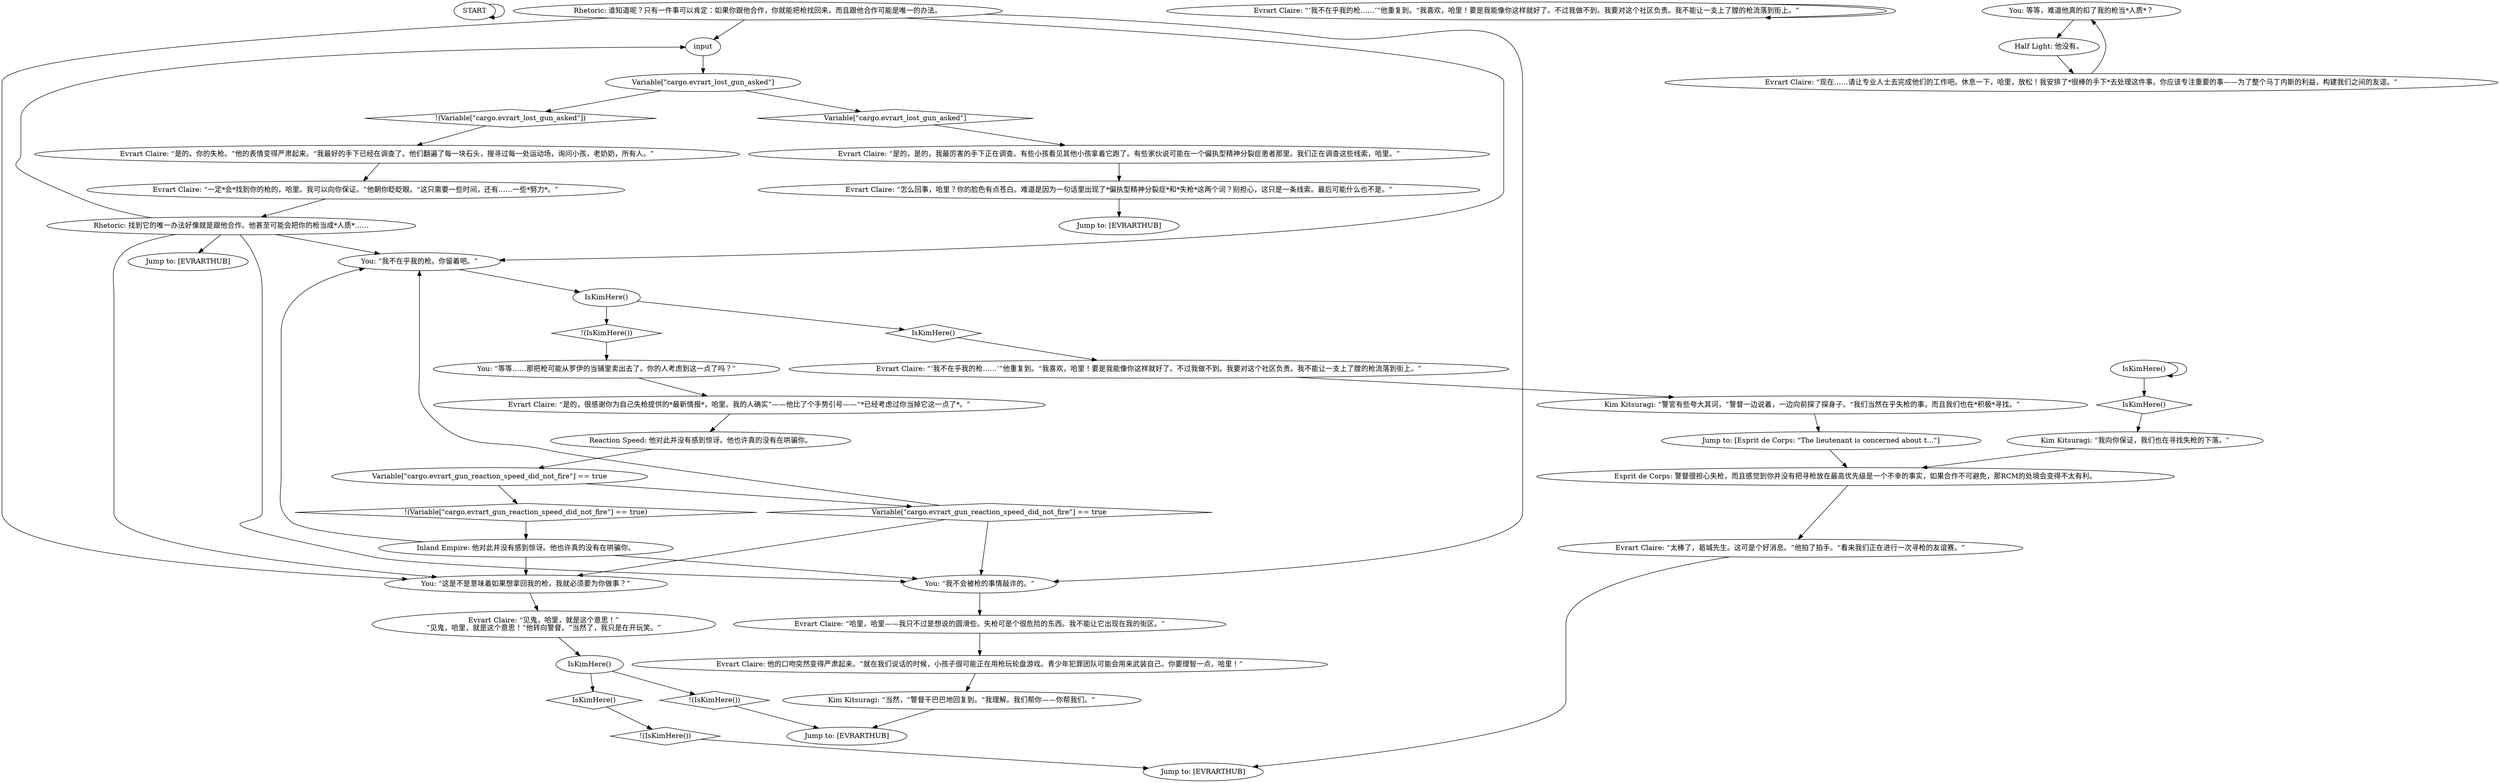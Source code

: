 # CONTAINERYARD / EVRART GUN
# "Let's talk about my lost gun."
#&
#"Can I have my lost gun now?"
# ==================================================
digraph G {
	  0 [label="START"];
	  1 [label="input"];
	  2 [label="You: “等等……那把枪可能从罗伊的当铺里卖出去了。你的人考虑到这一点了吗？”"];
	  3 [label="Evrart Claire: “‘我不在乎我的枪……’”他重复到。“我喜欢，哈里！要是我能像你这样就好了。不过我做不到。我要对这个社区负责。我不能让一支上了膛的枪流落到街上。”"];
	  4 [label="Jump to: [EVRARTHUB]"];
	  5 [label="You: 等等，难道他真的扣了我的枪当*人质*？"];
	  6 [label="Reaction Speed: 他对此并没有感到惊讶。他也许真的没有在哄骗你。"];
	  7 [label="Evrart Claire: “现在……请让专业人士去完成他们的工作吧。休息一下，哈里，放松！我安排了*很棒的手下*去处理这件事。你应该专注重要的事——为了整个马丁内斯的利益，构建我们之间的友谊。”"];
	  8 [label="Kim Kitsuragi: “当然，”警督干巴巴地回复到。“我理解。我们帮你——你帮我们。”"];
	  9 [label="IsKimHere()"];
	  10 [label="IsKimHere()", shape=diamond];
	  11 [label="!(IsKimHere())", shape=diamond];
	  12 [label="Half Light: 他没有。"];
	  13 [label="Rhetoric: 谁知道呢？只有一件事可以肯定：如果你跟他合作，你就能把枪找回来，而且跟他合作可能是唯一的办法。"];
	  14 [label="Variable[\"cargo.evrart_lost_gun_asked\"]"];
	  15 [label="Variable[\"cargo.evrart_lost_gun_asked\"]", shape=diamond];
	  16 [label="!(Variable[\"cargo.evrart_lost_gun_asked\"])", shape=diamond];
	  17 [label="Evrart Claire: 他的口吻突然变得严肃起来。“就在我们说话的时候，小孩子很可能正在用枪玩轮盘游戏。青少年犯罪团队可能会用来武装自己。你要理智一点，哈里！”"];
	  18 [label="You: “我不在乎我的枪。你留着吧。”"];
	  19 [label="Kim Kitsuragi: “我向你保证，我们也在寻找失枪的下落。”"];
	  20 [label="Jump to: [EVRARTHUB]"];
	  21 [label="Esprit de Corps: 警督很担心失枪，而且感觉到你并没有把寻枪放在最高优先级是一个不幸的事实，如果合作不可避免，那RCM的处境会变得不太有利。"];
	  22 [label="Evrart Claire: “一定*会*找到你的枪的，哈里。我可以向你保证。”他朝你眨眨眼。“这只需要一些时间，还有……一些*努力*。”"];
	  23 [label="Evrart Claire: “是的，是的，我最厉害的手下正在调查。有些小孩看见其他小孩拿着它跑了。有些家伙说可能在一个偏执型精神分裂症患者那里。我们正在调查这些线索，哈里。”"];
	  24 [label="Jump to: [Esprit de Corps: \"The lieutenant is concerned about t...\"]"];
	  25 [label="IsKimHere()"];
	  26 [label="IsKimHere()", shape=diamond];
	  27 [label="!(IsKimHere())", shape=diamond];
	  28 [label="Jump to: [EVRARTHUB]"];
	  29 [label="Jump to: [EVRARTHUB]"];
	  30 [label="You: “这是不是意味着如果想拿回我的枪，我就必须要为你做事？”"];
	  31 [label="Evrart Claire: “‘我不在乎我的枪……’”他重复到。“我喜欢，哈里！要是我能像你这样就好了。不过我做不到。我要对这个社区负责。我不能让一支上了膛的枪流落到街上。”"];
	  32 [label="Variable[\"cargo.evrart_gun_reaction_speed_did_not_fire\"] == true"];
	  33 [label="Variable[\"cargo.evrart_gun_reaction_speed_did_not_fire\"] == true", shape=diamond];
	  34 [label="!(Variable[\"cargo.evrart_gun_reaction_speed_did_not_fire\"] == true)", shape=diamond];
	  35 [label="You: “我不会被枪的事情敲诈的。”"];
	  36 [label="Evrart Claire: “太棒了，曷城先生。这可是个好消息。”他拍了拍手。“看来我们正在进行一次寻枪的友谊赛。”"];
	  37 [label="Evrart Claire: “是的，很感谢你为自己失枪提供的*最新情报*，哈里。我的人确实”——他比了个手势引号——“*已经考虑过你当掉它这一点了*。”"];
	  38 [label="Evrart Claire: “是的。你的失枪。”他的表情变得严肃起来。“我最好的手下已经在调查了。他们翻遍了每一块石头，搜寻过每一处运动场，询问小孩，老奶奶，所有人。”"];
	  39 [label="Rhetoric: 找到它的唯一办法好像就是跟他合作。他甚至可能会把你的枪当成*人质*……"];
	  40 [label="Kim Kitsuragi: “警官有些夸大其词，”警督一边说着，一边向前探了探身子。“我们当然在乎失枪的事，而且我们也在*积极*寻找。”"];
	  41 [label="Inland Empire: 他对此并没有感到惊讶。他也许真的没有在哄骗你。"];
	  42 [label="Evrart Claire: “怎么回事，哈里？你的脸色有点苍白。难道是因为一句话里出现了*偏执型精神分裂症*和*失枪*这两个词？别担心，这只是一条线索。最后可能什么也不是。”"];
	  43 [label="IsKimHere()"];
	  44 [label="IsKimHere()", shape=diamond];
	  45 [label="!(IsKimHere())", shape=diamond];
	  46 [label="Evrart Claire: “哈里，哈里——我只不过是想说的圆滑些。失枪可是个很危险的东西。我不能让它出现在我的街区。”"];
	  47 [label="Evrart Claire: “见鬼，哈里，就是这个意思！”\n“见鬼，哈里，就是这个意思！”他转向警督。“当然了，我只是在开玩笑。”"];
	  0 -> 0
	  1 -> 14
	  2 -> 37
	  3 -> 3
	  5 -> 12
	  6 -> 32
	  7 -> 5
	  8 -> 29
	  9 -> 9
	  9 -> 10
	  10 -> 19
	  11 -> 20
	  12 -> 7
	  13 -> 1
	  13 -> 18
	  13 -> 35
	  13 -> 30
	  14 -> 16
	  14 -> 15
	  15 -> 23
	  16 -> 38
	  17 -> 8
	  18 -> 43
	  19 -> 21
	  21 -> 36
	  22 -> 39
	  23 -> 42
	  24 -> 21
	  25 -> 26
	  25 -> 27
	  26 -> 11
	  27 -> 29
	  30 -> 47
	  31 -> 40
	  32 -> 33
	  32 -> 34
	  33 -> 18
	  33 -> 35
	  33 -> 30
	  34 -> 41
	  35 -> 46
	  36 -> 20
	  37 -> 6
	  38 -> 22
	  39 -> 1
	  39 -> 35
	  39 -> 4
	  39 -> 18
	  39 -> 30
	  40 -> 24
	  41 -> 18
	  41 -> 35
	  41 -> 30
	  42 -> 28
	  43 -> 44
	  43 -> 45
	  44 -> 31
	  45 -> 2
	  46 -> 17
	  47 -> 25
}

